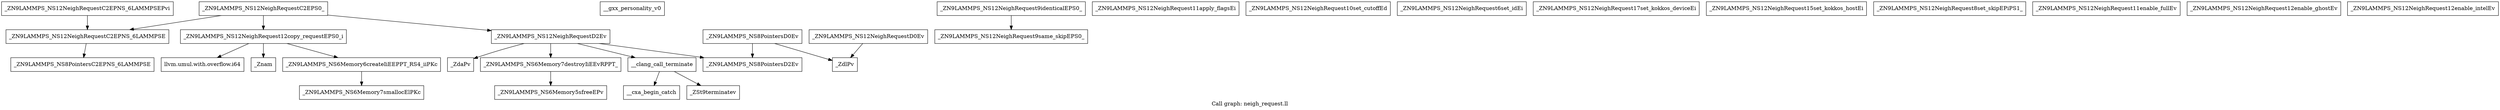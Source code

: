 digraph "Call graph: neigh_request.ll" {
	label="Call graph: neigh_request.ll";

	Node0x55c67eea2a30 [shape=record,label="{_ZN9LAMMPS_NS12NeighRequestC2EPNS_6LAMMPSE}"];
	Node0x55c67eea2a30 -> Node0x55c67eeaed70;
	Node0x55c67eeaed70 [shape=record,label="{_ZN9LAMMPS_NS8PointersC2EPNS_6LAMMPSE}"];
	Node0x55c67eeb0610 [shape=record,label="{_ZN9LAMMPS_NS12NeighRequestC2EPNS_6LAMMPSEPvi}"];
	Node0x55c67eeb0610 -> Node0x55c67eea2a30;
	Node0x55c67eeb14c0 [shape=record,label="{_ZN9LAMMPS_NS12NeighRequestC2EPS0_}"];
	Node0x55c67eeb14c0 -> Node0x55c67eea2a30;
	Node0x55c67eeb14c0 -> Node0x55c67eebaf60;
	Node0x55c67eeb14c0 -> Node0x55c67eec0510;
	Node0x55c67eebaf60 [shape=record,label="{_ZN9LAMMPS_NS12NeighRequest12copy_requestEPS0_i}"];
	Node0x55c67eebaf60 -> Node0x55c67eec0cb0;
	Node0x55c67eebaf60 -> Node0x55c67eec1e90;
	Node0x55c67eebaf60 -> Node0x55c67eec23c0;
	Node0x55c67eec2cf0 [shape=record,label="{__gxx_personality_v0}"];
	Node0x55c67eec0510 [shape=record,label="{_ZN9LAMMPS_NS12NeighRequestD2Ev}"];
	Node0x55c67eec0510 -> Node0x55c67eec3630;
	Node0x55c67eec0510 -> Node0x55c67eecaff0;
	Node0x55c67eec0510 -> Node0x55c67eed88b0;
	Node0x55c67eec0510 -> Node0x55c67eedba00;
	Node0x55c67eec3630 [shape=record,label="{_ZdaPv}"];
	Node0x55c67eecaff0 [shape=record,label="{_ZN9LAMMPS_NS6Memory7destroyIiEEvRPPT_}"];
	Node0x55c67eecaff0 -> Node0x55c67eee1840;
	Node0x55c67eedba00 [shape=record,label="{__clang_call_terminate}"];
	Node0x55c67eedba00 -> Node0x55c67eee32e0;
	Node0x55c67eedba00 -> Node0x55c67ee572f0;
	Node0x55c67eee32e0 [shape=record,label="{__cxa_begin_catch}"];
	Node0x55c67ee572f0 [shape=record,label="{_ZSt9terminatev}"];
	Node0x55c67ee9b430 [shape=record,label="{_ZN9LAMMPS_NS12NeighRequestD0Ev}"];
	Node0x55c67ee9b430 -> Node0x55c67eec31d0;
	Node0x55c67eec31d0 [shape=record,label="{_ZdlPv}"];
	Node0x55c67eeb92f0 [shape=record,label="{_ZN9LAMMPS_NS12NeighRequest9identicalEPS0_}"];
	Node0x55c67eeb92f0 -> Node0x55c67eef2410;
	Node0x55c67eef2410 [shape=record,label="{_ZN9LAMMPS_NS12NeighRequest9same_skipEPS0_}"];
	Node0x55c67eec0cb0 [shape=record,label="{llvm.umul.with.overflow.i64}"];
	Node0x55c67eec1e90 [shape=record,label="{_Znam}"];
	Node0x55c67eec23c0 [shape=record,label="{_ZN9LAMMPS_NS6Memory6createIiEEPPT_RS4_iiPKc}"];
	Node0x55c67eec23c0 -> Node0x55c67eef29a0;
	Node0x55c67eef2a20 [shape=record,label="{_ZN9LAMMPS_NS12NeighRequest11apply_flagsEi}"];
	Node0x55c67eef2aa0 [shape=record,label="{_ZN9LAMMPS_NS12NeighRequest10set_cutoffEd}"];
	Node0x55c67eef2b20 [shape=record,label="{_ZN9LAMMPS_NS12NeighRequest6set_idEi}"];
	Node0x55c67eef2ba0 [shape=record,label="{_ZN9LAMMPS_NS12NeighRequest17set_kokkos_deviceEi}"];
	Node0x55c67eef2c20 [shape=record,label="{_ZN9LAMMPS_NS12NeighRequest15set_kokkos_hostEi}"];
	Node0x55c67eef2ca0 [shape=record,label="{_ZN9LAMMPS_NS12NeighRequest8set_skipEPiPS1_}"];
	Node0x55c67eef2d20 [shape=record,label="{_ZN9LAMMPS_NS12NeighRequest11enable_fullEv}"];
	Node0x55c67eef2da0 [shape=record,label="{_ZN9LAMMPS_NS12NeighRequest12enable_ghostEv}"];
	Node0x55c67eef2e20 [shape=record,label="{_ZN9LAMMPS_NS12NeighRequest12enable_intelEv}"];
	Node0x55c67eed88b0 [shape=record,label="{_ZN9LAMMPS_NS8PointersD2Ev}"];
	Node0x55c67eef2ea0 [shape=record,label="{_ZN9LAMMPS_NS8PointersD0Ev}"];
	Node0x55c67eef2ea0 -> Node0x55c67eed88b0;
	Node0x55c67eef2ea0 -> Node0x55c67eec31d0;
	Node0x55c67eee1840 [shape=record,label="{_ZN9LAMMPS_NS6Memory5sfreeEPv}"];
	Node0x55c67eef29a0 [shape=record,label="{_ZN9LAMMPS_NS6Memory7smallocElPKc}"];
}

